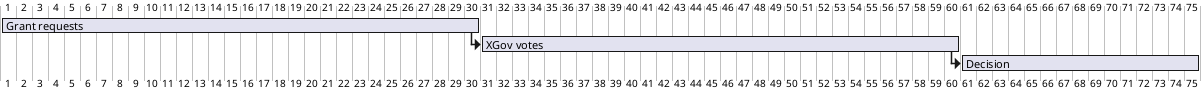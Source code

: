 @startgantt
[Grant requests] lasts 30 days
[XGov votes] lasts 30 days
[Decision] lasts 15 days
[XGov votes] starts at [Grant requests]'s end
[Decision] starts at [XGov votes]'s end
@endgantt